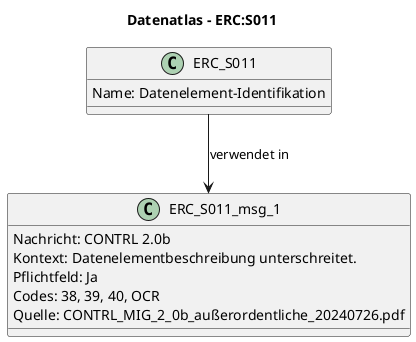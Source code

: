 @startuml
title Datenatlas – ERC:S011
class ERC_S011 {
  Name: Datenelement-Identifikation
}
class ERC_S011_msg_1 {
  Nachricht: CONTRL 2.0b
  Kontext: Datenelementbeschreibung unterschreitet.
  Pflichtfeld: Ja
  Codes: 38, 39, 40, OCR
  Quelle: CONTRL_MIG_2_0b_außerordentliche_20240726.pdf
}
ERC_S011 --> ERC_S011_msg_1 : verwendet in
@enduml